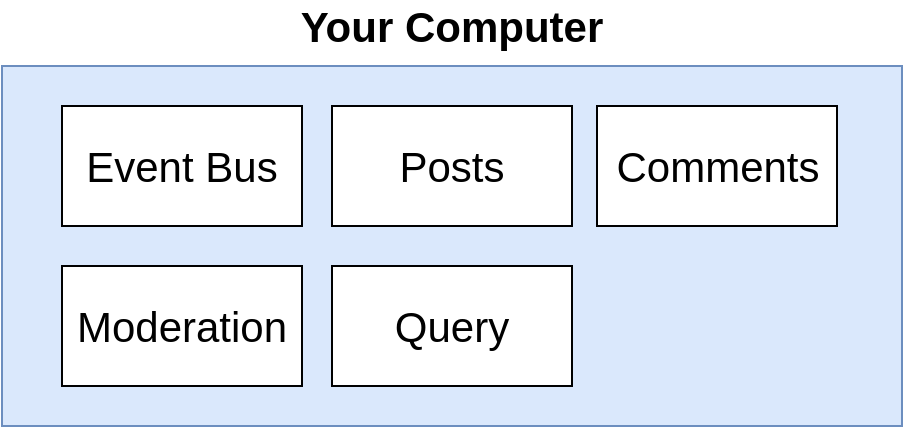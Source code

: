 <mxfile version="12.9.2" type="github" pages="9">
  <diagram id="uGPLxnoArwS2gYUfzntL" name="01 - docker">
    <mxGraphModel dx="715" dy="352" grid="1" gridSize="10" guides="1" tooltips="1" connect="1" arrows="1" fold="1" page="1" pageScale="1" pageWidth="1920" pageHeight="1200" math="0" shadow="0">
      <root>
        <mxCell id="0" />
        <mxCell id="1" parent="0" />
        <mxCell id="EtBarYNKzg1M3KnECaB2-1" value="" style="rounded=0;whiteSpace=wrap;html=1;fillColor=#dae8fc;strokeColor=#6c8ebf;" vertex="1" parent="1">
          <mxGeometry x="580" y="230" width="450" height="180" as="geometry" />
        </mxCell>
        <mxCell id="EtBarYNKzg1M3KnECaB2-2" value="Your Computer" style="text;html=1;strokeColor=none;fillColor=none;align=center;verticalAlign=middle;whiteSpace=wrap;rounded=0;fontSize=21;fontStyle=1" vertex="1" parent="1">
          <mxGeometry x="686.25" y="200" width="237.5" height="20" as="geometry" />
        </mxCell>
        <mxCell id="EtBarYNKzg1M3KnECaB2-3" value="Event Bus" style="rounded=0;whiteSpace=wrap;html=1;fontSize=21;" vertex="1" parent="1">
          <mxGeometry x="610" y="250" width="120" height="60" as="geometry" />
        </mxCell>
        <mxCell id="EtBarYNKzg1M3KnECaB2-4" value="Posts" style="rounded=0;whiteSpace=wrap;html=1;fontSize=21;" vertex="1" parent="1">
          <mxGeometry x="745" y="250" width="120" height="60" as="geometry" />
        </mxCell>
        <mxCell id="EtBarYNKzg1M3KnECaB2-5" value="Comments" style="rounded=0;whiteSpace=wrap;html=1;fontSize=21;" vertex="1" parent="1">
          <mxGeometry x="877.5" y="250" width="120" height="60" as="geometry" />
        </mxCell>
        <mxCell id="EtBarYNKzg1M3KnECaB2-6" value="Moderation" style="rounded=0;whiteSpace=wrap;html=1;fontSize=21;" vertex="1" parent="1">
          <mxGeometry x="610" y="330" width="120" height="60" as="geometry" />
        </mxCell>
        <mxCell id="EtBarYNKzg1M3KnECaB2-7" value="Query" style="rounded=0;whiteSpace=wrap;html=1;fontSize=21;" vertex="1" parent="1">
          <mxGeometry x="745" y="330" width="120" height="60" as="geometry" />
        </mxCell>
      </root>
    </mxGraphModel>
  </diagram>
  <diagram name="02 - docker" id="smsFtUfuqTUNDtthf1SI">
    <mxGraphModel dx="715" dy="352" grid="1" gridSize="10" guides="1" tooltips="1" connect="1" arrows="1" fold="1" page="1" pageScale="1" pageWidth="1920" pageHeight="1200" math="0" shadow="0">
      <root>
        <mxCell id="hqmTKlB6JWNJQ30vn8g6-0" />
        <mxCell id="hqmTKlB6JWNJQ30vn8g6-1" parent="hqmTKlB6JWNJQ30vn8g6-0" />
        <mxCell id="hqmTKlB6JWNJQ30vn8g6-2" value="" style="rounded=0;whiteSpace=wrap;html=1;fillColor=#dae8fc;strokeColor=#6c8ebf;" vertex="1" parent="hqmTKlB6JWNJQ30vn8g6-1">
          <mxGeometry x="480" y="230" width="620" height="230" as="geometry" />
        </mxCell>
        <mxCell id="hqmTKlB6JWNJQ30vn8g6-3" value="Your Computer" style="text;html=1;strokeColor=none;fillColor=none;align=center;verticalAlign=middle;whiteSpace=wrap;rounded=0;fontSize=21;fontStyle=1" vertex="1" parent="hqmTKlB6JWNJQ30vn8g6-1">
          <mxGeometry x="676.25" y="200" width="237.5" height="20" as="geometry" />
        </mxCell>
        <mxCell id="mMg-u-6giyQ29KS_-3oD-0" value="Docker Container" style="rounded=0;whiteSpace=wrap;html=1;fontSize=21;fontStyle=1;fillColor=#f5f5f5;strokeColor=#666666;fontColor=#333333;" vertex="1" parent="hqmTKlB6JWNJQ30vn8g6-1">
          <mxGeometry x="900" y="250" width="190" height="30" as="geometry" />
        </mxCell>
        <mxCell id="mMg-u-6giyQ29KS_-3oD-1" value="" style="rounded=0;whiteSpace=wrap;html=1;fontSize=21;fontStyle=1;fillColor=#f5f5f5;strokeColor=#666666;fontColor=#333333;" vertex="1" parent="hqmTKlB6JWNJQ30vn8g6-1">
          <mxGeometry x="900" y="280" width="190" height="60" as="geometry" />
        </mxCell>
        <mxCell id="hqmTKlB6JWNJQ30vn8g6-6" value="Comments" style="rounded=0;whiteSpace=wrap;html=1;fontSize=16;" vertex="1" parent="hqmTKlB6JWNJQ30vn8g6-1">
          <mxGeometry x="915" y="290" width="165" height="40" as="geometry" />
        </mxCell>
        <mxCell id="mMg-u-6giyQ29KS_-3oD-2" value="Docker Container" style="rounded=0;whiteSpace=wrap;html=1;fontSize=21;fontStyle=1;fillColor=#f5f5f5;strokeColor=#666666;fontColor=#333333;" vertex="1" parent="hqmTKlB6JWNJQ30vn8g6-1">
          <mxGeometry x="700" y="250" width="190" height="30" as="geometry" />
        </mxCell>
        <mxCell id="mMg-u-6giyQ29KS_-3oD-3" value="" style="rounded=0;whiteSpace=wrap;html=1;fontSize=21;fontStyle=1;fillColor=#f5f5f5;strokeColor=#666666;fontColor=#333333;" vertex="1" parent="hqmTKlB6JWNJQ30vn8g6-1">
          <mxGeometry x="700" y="280" width="190" height="60" as="geometry" />
        </mxCell>
        <mxCell id="mMg-u-6giyQ29KS_-3oD-4" value="Posts" style="rounded=0;whiteSpace=wrap;html=1;fontSize=16;" vertex="1" parent="hqmTKlB6JWNJQ30vn8g6-1">
          <mxGeometry x="715" y="290" width="165" height="40" as="geometry" />
        </mxCell>
        <mxCell id="mMg-u-6giyQ29KS_-3oD-5" value="Docker Container" style="rounded=0;whiteSpace=wrap;html=1;fontSize=21;fontStyle=1;fillColor=#f5f5f5;strokeColor=#666666;fontColor=#333333;" vertex="1" parent="hqmTKlB6JWNJQ30vn8g6-1">
          <mxGeometry x="496.25" y="250" width="190" height="30" as="geometry" />
        </mxCell>
        <mxCell id="mMg-u-6giyQ29KS_-3oD-6" value="" style="rounded=0;whiteSpace=wrap;html=1;fontSize=21;fontStyle=1;fillColor=#f5f5f5;strokeColor=#666666;fontColor=#333333;" vertex="1" parent="hqmTKlB6JWNJQ30vn8g6-1">
          <mxGeometry x="496.25" y="280" width="190" height="60" as="geometry" />
        </mxCell>
        <mxCell id="mMg-u-6giyQ29KS_-3oD-7" value="Event Bus" style="rounded=0;whiteSpace=wrap;html=1;fontSize=16;" vertex="1" parent="hqmTKlB6JWNJQ30vn8g6-1">
          <mxGeometry x="511.25" y="290" width="165" height="40" as="geometry" />
        </mxCell>
        <mxCell id="mMg-u-6giyQ29KS_-3oD-8" value="Docker Container" style="rounded=0;whiteSpace=wrap;html=1;fontSize=21;fontStyle=1;fillColor=#f5f5f5;strokeColor=#666666;fontColor=#333333;" vertex="1" parent="hqmTKlB6JWNJQ30vn8g6-1">
          <mxGeometry x="498.75" y="350" width="190" height="30" as="geometry" />
        </mxCell>
        <mxCell id="mMg-u-6giyQ29KS_-3oD-9" value="" style="rounded=0;whiteSpace=wrap;html=1;fontSize=21;fontStyle=1;fillColor=#f5f5f5;strokeColor=#666666;fontColor=#333333;" vertex="1" parent="hqmTKlB6JWNJQ30vn8g6-1">
          <mxGeometry x="498.75" y="380" width="190" height="60" as="geometry" />
        </mxCell>
        <mxCell id="mMg-u-6giyQ29KS_-3oD-10" value="Moderation" style="rounded=0;whiteSpace=wrap;html=1;fontSize=16;" vertex="1" parent="hqmTKlB6JWNJQ30vn8g6-1">
          <mxGeometry x="513.75" y="390" width="165" height="40" as="geometry" />
        </mxCell>
        <mxCell id="mMg-u-6giyQ29KS_-3oD-11" value="Docker Container" style="rounded=0;whiteSpace=wrap;html=1;fontSize=21;fontStyle=1;fillColor=#f5f5f5;strokeColor=#666666;fontColor=#333333;" vertex="1" parent="hqmTKlB6JWNJQ30vn8g6-1">
          <mxGeometry x="700" y="350" width="190" height="30" as="geometry" />
        </mxCell>
        <mxCell id="mMg-u-6giyQ29KS_-3oD-12" value="" style="rounded=0;whiteSpace=wrap;html=1;fontSize=21;fontStyle=1;fillColor=#f5f5f5;strokeColor=#666666;fontColor=#333333;" vertex="1" parent="hqmTKlB6JWNJQ30vn8g6-1">
          <mxGeometry x="700" y="380" width="190" height="60" as="geometry" />
        </mxCell>
        <mxCell id="mMg-u-6giyQ29KS_-3oD-13" value="Query" style="rounded=0;whiteSpace=wrap;html=1;fontSize=16;" vertex="1" parent="hqmTKlB6JWNJQ30vn8g6-1">
          <mxGeometry x="715" y="390" width="165" height="40" as="geometry" />
        </mxCell>
      </root>
    </mxGraphModel>
  </diagram>
  <diagram id="TGHfrpB0ibEGRLgQGmbZ" name="03 - why">
    <mxGraphModel dx="858" dy="422" grid="1" gridSize="10" guides="1" tooltips="1" connect="1" arrows="1" fold="1" page="1" pageScale="1" pageWidth="1920" pageHeight="1200" math="0" shadow="0">
      <root>
        <mxCell id="OMzkanlq8Y191vcATbM0-0" />
        <mxCell id="OMzkanlq8Y191vcATbM0-1" parent="OMzkanlq8Y191vcATbM0-0" />
        <mxCell id="OMzkanlq8Y191vcATbM0-2" value="Wait...Why Docker?" style="text;html=1;strokeColor=none;fillColor=none;align=center;verticalAlign=middle;whiteSpace=wrap;rounded=0;fontSize=25;fontStyle=1" vertex="1" parent="OMzkanlq8Y191vcATbM0-1">
          <mxGeometry x="657.5" y="190" width="330" height="20" as="geometry" />
        </mxCell>
        <mxCell id="OMzkanlq8Y191vcATbM0-3" value="Many times easier to deploy" style="rounded=0;whiteSpace=wrap;html=1;fontSize=18;" vertex="1" parent="OMzkanlq8Y191vcATbM0-1">
          <mxGeometry x="505" y="220" width="635" height="50" as="geometry" />
        </mxCell>
        <mxCell id="OMzkanlq8Y191vcATbM0-4" value="Allows us to use Kubernetes, which is a life-saver with microservices" style="rounded=0;whiteSpace=wrap;html=1;fontSize=18;" vertex="1" parent="OMzkanlq8Y191vcATbM0-1">
          <mxGeometry x="505" y="400" width="635" height="50" as="geometry" />
        </mxCell>
        <mxCell id="OMzkanlq8Y191vcATbM0-5" value="Solves a ton of cross-platform (windows vs macos vs linux) issues" style="rounded=0;whiteSpace=wrap;html=1;fontSize=18;" vertex="1" parent="OMzkanlq8Y191vcATbM0-1">
          <mxGeometry x="505" y="340" width="635" height="50" as="geometry" />
        </mxCell>
        <mxCell id="OMzkanlq8Y191vcATbM0-6" value="Super easy to scale" style="rounded=0;whiteSpace=wrap;html=1;fontSize=18;" vertex="1" parent="OMzkanlq8Y191vcATbM0-1">
          <mxGeometry x="505" y="280" width="635" height="50" as="geometry" />
        </mxCell>
        <mxCell id="kGUeqkLpHL_VvSy9vvvt-0" value="There are many blog posts online to tell you &lt;i&gt;why&lt;/i&gt;&amp;nbsp;to use Docker" style="rounded=0;whiteSpace=wrap;html=1;fontSize=18;" vertex="1" parent="OMzkanlq8Y191vcATbM0-1">
          <mxGeometry x="505" y="460" width="635" height="50" as="geometry" />
        </mxCell>
      </root>
    </mxGraphModel>
  </diagram>
  <diagram id="YVCAH3EXZc3DehuYH1u1" name="04 - note">
    <mxGraphModel dx="715" dy="352" grid="1" gridSize="10" guides="1" tooltips="1" connect="1" arrows="1" fold="1" page="1" pageScale="1" pageWidth="1920" pageHeight="1200" math="0" shadow="0">
      <root>
        <mxCell id="TNOyOTzoj3xBKnb3hx0Y-0" />
        <mxCell id="TNOyOTzoj3xBKnb3hx0Y-1" parent="TNOyOTzoj3xBKnb3hx0Y-0" />
        <mxCell id="TNOyOTzoj3xBKnb3hx0Y-4" style="edgeStyle=orthogonalEdgeStyle;rounded=0;orthogonalLoop=1;jettySize=auto;html=1;exitX=0.5;exitY=1;exitDx=0;exitDy=0;fontSize=18;" edge="1" parent="TNOyOTzoj3xBKnb3hx0Y-1" source="TNOyOTzoj3xBKnb3hx0Y-2" target="TNOyOTzoj3xBKnb3hx0Y-3">
          <mxGeometry relative="1" as="geometry" />
        </mxCell>
        <mxCell id="TNOyOTzoj3xBKnb3hx0Y-2" value="Don&#39;t know anything about Docker?" style="rounded=0;whiteSpace=wrap;html=1;fontSize=18;fillColor=#dae8fc;strokeColor=#6c8ebf;" vertex="1" parent="TNOyOTzoj3xBKnb3hx0Y-1">
          <mxGeometry x="500" y="260" width="480" height="70" as="geometry" />
        </mxCell>
        <mxCell id="TNOyOTzoj3xBKnb3hx0Y-3" value="&lt;b&gt;No problem.&lt;/b&gt;&amp;nbsp;I&#39;ll teach you everything you need to know in the next few videos" style="rounded=0;whiteSpace=wrap;html=1;fontSize=18;fillColor=#dae8fc;strokeColor=#6c8ebf;" vertex="1" parent="TNOyOTzoj3xBKnb3hx0Y-1">
          <mxGeometry x="500" y="400" width="480" height="70" as="geometry" />
        </mxCell>
      </root>
    </mxGraphModel>
  </diagram>
  <diagram id="qyS1feOC31snvhINkP1r" name="05 - docker install">
    <mxGraphModel dx="910" dy="448" grid="1" gridSize="10" guides="1" tooltips="1" connect="1" arrows="1" fold="1" page="1" pageScale="1" pageWidth="1920" pageHeight="1200" math="0" shadow="0">
      <root>
        <mxCell id="KJKDTf_cdocpbnQFgO9C-0" />
        <mxCell id="KJKDTf_cdocpbnQFgO9C-1" parent="KJKDTf_cdocpbnQFgO9C-0" />
        <mxCell id="KJKDTf_cdocpbnQFgO9C-2" value="MacOS install directions are in this video" style="rounded=0;whiteSpace=wrap;html=1;fontSize=22;fillColor=#dae8fc;strokeColor=#6c8ebf;" vertex="1" parent="KJKDTf_cdocpbnQFgO9C-1">
          <mxGeometry x="630" y="240" width="510" height="70" as="geometry" />
        </mxCell>
        <mxCell id="KJKDTf_cdocpbnQFgO9C-3" value="Skip to next video for Windows install" style="rounded=0;whiteSpace=wrap;html=1;fontSize=22;fillColor=#dae8fc;strokeColor=#6c8ebf;" vertex="1" parent="KJKDTf_cdocpbnQFgO9C-1">
          <mxGeometry x="630" y="330" width="510" height="70" as="geometry" />
        </mxCell>
        <mxCell id="KJKDTf_cdocpbnQFgO9C-4" value="Skip to video after that for Linux" style="rounded=0;whiteSpace=wrap;html=1;fontSize=22;fillColor=#dae8fc;strokeColor=#6c8ebf;" vertex="1" parent="KJKDTf_cdocpbnQFgO9C-1">
          <mxGeometry x="630" y="420" width="510" height="70" as="geometry" />
        </mxCell>
        <mxCell id="KJKDTf_cdocpbnQFgO9C-5" value="Docker Installation" style="text;html=1;strokeColor=none;fillColor=none;align=center;verticalAlign=middle;whiteSpace=wrap;rounded=0;fontSize=24;fontStyle=1" vertex="1" parent="KJKDTf_cdocpbnQFgO9C-1">
          <mxGeometry x="741.25" y="210" width="287.5" height="20" as="geometry" />
        </mxCell>
        <mxCell id="hj_j8YEygMo7I129jTt3-0" value="Already have Docker installed?&amp;nbsp; Skip ahead." style="rounded=0;whiteSpace=wrap;html=1;fontSize=22;fillColor=#f8cecc;strokeColor=#b85450;" vertex="1" parent="KJKDTf_cdocpbnQFgO9C-1">
          <mxGeometry x="630" y="510" width="510" height="70" as="geometry" />
        </mxCell>
      </root>
    </mxGraphModel>
  </diagram>
  <diagram id="w4jzeCYLtYfrU5uUXXNx" name="06 - mac">
    <mxGraphModel dx="858" dy="422" grid="1" gridSize="10" guides="1" tooltips="1" connect="1" arrows="1" fold="1" page="1" pageScale="1" pageWidth="1920" pageHeight="1200" math="0" shadow="0">
      <root>
        <mxCell id="73_G9qTz32_9E8lm3elG-0" />
        <mxCell id="73_G9qTz32_9E8lm3elG-1" parent="73_G9qTz32_9E8lm3elG-0" />
        <mxCell id="Ew5toJUmcR54626KEnT8-0" style="edgeStyle=orthogonalEdgeStyle;rounded=0;orthogonalLoop=1;jettySize=auto;html=1;exitX=1;exitY=0.5;exitDx=0;exitDy=0;fontSize=27;" edge="1" parent="73_G9qTz32_9E8lm3elG-1" source="73_G9qTz32_9E8lm3elG-2">
          <mxGeometry relative="1" as="geometry">
            <mxPoint x="1190" y="284.857" as="targetPoint" />
          </mxGeometry>
        </mxCell>
        <mxCell id="73_G9qTz32_9E8lm3elG-2" value="Create a Docker Hub account&lt;br&gt;" style="rounded=0;whiteSpace=wrap;html=1;fontSize=24;fillColor=#dae8fc;strokeColor=#6c8ebf;" vertex="1" parent="73_G9qTz32_9E8lm3elG-1">
          <mxGeometry x="570" y="250" width="550" height="70" as="geometry" />
        </mxCell>
        <mxCell id="73_G9qTz32_9E8lm3elG-3" value="MacOS Install Steps" style="text;html=1;strokeColor=none;fillColor=none;align=center;verticalAlign=middle;whiteSpace=wrap;rounded=0;fontSize=27;fontStyle=1" vertex="1" parent="73_G9qTz32_9E8lm3elG-1">
          <mxGeometry x="697.5" y="220" width="295" height="20" as="geometry" />
        </mxCell>
        <mxCell id="Ew5toJUmcR54626KEnT8-4" value="" style="edgeStyle=orthogonalEdgeStyle;rounded=0;orthogonalLoop=1;jettySize=auto;html=1;fontSize=27;" edge="1" parent="73_G9qTz32_9E8lm3elG-1" source="73_G9qTz32_9E8lm3elG-4" target="Ew5toJUmcR54626KEnT8-3">
          <mxGeometry relative="1" as="geometry" />
        </mxCell>
        <mxCell id="73_G9qTz32_9E8lm3elG-4" value="Install Docker For Mac" style="rounded=0;whiteSpace=wrap;html=1;fontSize=24;fillColor=#dae8fc;strokeColor=#6c8ebf;" vertex="1" parent="73_G9qTz32_9E8lm3elG-1">
          <mxGeometry x="570" y="330" width="550" height="70" as="geometry" />
        </mxCell>
        <mxCell id="73_G9qTz32_9E8lm3elG-5" value="Log into Docker Hub account through Docker For Mac" style="rounded=0;whiteSpace=wrap;html=1;fontSize=24;fillColor=#dae8fc;strokeColor=#6c8ebf;" vertex="1" parent="73_G9qTz32_9E8lm3elG-1">
          <mxGeometry x="570" y="410" width="550" height="70" as="geometry" />
        </mxCell>
        <mxCell id="Ew5toJUmcR54626KEnT8-1" value="&lt;i&gt;hub.docker.com&lt;/i&gt;" style="rounded=0;whiteSpace=wrap;html=1;fontSize=24;fillColor=#dae8fc;strokeColor=#6c8ebf;" vertex="1" parent="73_G9qTz32_9E8lm3elG-1">
          <mxGeometry x="1190" y="250" width="450" height="70" as="geometry" />
        </mxCell>
        <mxCell id="Ew5toJUmcR54626KEnT8-3" value="docker.com/products/docker-desktop" style="rounded=0;whiteSpace=wrap;html=1;fontSize=24;fillColor=#dae8fc;strokeColor=#6c8ebf;fontStyle=2" vertex="1" parent="73_G9qTz32_9E8lm3elG-1">
          <mxGeometry x="1190" y="330" width="450" height="70" as="geometry" />
        </mxCell>
      </root>
    </mxGraphModel>
  </diagram>
  <diagram id="M8j3uUUsm0DaBdc06Vrw" name="10 - ic">
    <mxGraphModel dx="715" dy="352" grid="1" gridSize="10" guides="1" tooltips="1" connect="1" arrows="1" fold="1" page="1" pageScale="1" pageWidth="1920" pageHeight="1200" math="0" shadow="0">
      <root>
        <mxCell id="A27rKTNN8p0hFtHscR5g-0" />
        <mxCell id="A27rKTNN8p0hFtHscR5g-1" parent="A27rKTNN8p0hFtHscR5g-0" />
        <mxCell id="GPGRc3cqtqzh2XopeF0q-8" style="edgeStyle=orthogonalEdgeStyle;rounded=0;orthogonalLoop=1;jettySize=auto;html=1;exitX=1;exitY=0.5;exitDx=0;exitDy=0;fontSize=22;" edge="1" parent="A27rKTNN8p0hFtHscR5g-1" source="GPGRc3cqtqzh2XopeF0q-1" target="GPGRc3cqtqzh2XopeF0q-7">
          <mxGeometry relative="1" as="geometry" />
        </mxCell>
        <mxCell id="GPGRc3cqtqzh2XopeF0q-1" value="Image" style="rounded=0;whiteSpace=wrap;html=1;fontSize=22;fontStyle=1" vertex="1" parent="A27rKTNN8p0hFtHscR5g-1">
          <mxGeometry x="730" y="350" width="120" height="60" as="geometry" />
        </mxCell>
        <mxCell id="GPGRc3cqtqzh2XopeF0q-6" style="edgeStyle=orthogonalEdgeStyle;rounded=0;orthogonalLoop=1;jettySize=auto;html=1;exitX=1;exitY=0.5;exitDx=0;exitDy=0;fontSize=22;" edge="1" parent="A27rKTNN8p0hFtHscR5g-1" source="GPGRc3cqtqzh2XopeF0q-4" target="GPGRc3cqtqzh2XopeF0q-5">
          <mxGeometry relative="1" as="geometry" />
        </mxCell>
        <mxCell id="GPGRc3cqtqzh2XopeF0q-4" value="Container" style="rounded=0;whiteSpace=wrap;html=1;fontSize=22;fontStyle=1" vertex="1" parent="A27rKTNN8p0hFtHscR5g-1">
          <mxGeometry x="730" y="260" width="120" height="60" as="geometry" />
        </mxCell>
        <mxCell id="GPGRc3cqtqzh2XopeF0q-5" value="&lt;i&gt;Like &lt;/i&gt;an isolated computer running on your machine" style="rounded=0;whiteSpace=wrap;html=1;fontSize=22;" vertex="1" parent="A27rKTNN8p0hFtHscR5g-1">
          <mxGeometry x="880" y="260" width="430" height="60" as="geometry" />
        </mxCell>
        <mxCell id="GPGRc3cqtqzh2XopeF0q-7" value="Blueprint for a container" style="rounded=0;whiteSpace=wrap;html=1;fontSize=22;" vertex="1" parent="A27rKTNN8p0hFtHscR5g-1">
          <mxGeometry x="880" y="350" width="430" height="60" as="geometry" />
        </mxCell>
      </root>
    </mxGraphModel>
  </diagram>
  <diagram id="gDD9XZ_M6QW9jDlxZPM_" name="08 - docker">
    <mxGraphModel dx="1036" dy="510" grid="1" gridSize="10" guides="1" tooltips="1" connect="1" arrows="1" fold="1" page="1" pageScale="1" pageWidth="1920" pageHeight="1200" math="0" shadow="0">
      <root>
        <mxCell id="yxXRN-H7yoIBGOv3e-nw-0" />
        <mxCell id="yxXRN-H7yoIBGOv3e-nw-1" parent="yxXRN-H7yoIBGOv3e-nw-0" />
        <mxCell id="yxXRN-H7yoIBGOv3e-nw-4" value="" style="rounded=0;whiteSpace=wrap;html=1;fontSize=27;fillColor=#f5f5f5;strokeColor=#666666;fontColor=#333333;" vertex="1" parent="yxXRN-H7yoIBGOv3e-nw-1">
          <mxGeometry x="330" y="300" width="960" height="420" as="geometry" />
        </mxCell>
        <mxCell id="yxXRN-H7yoIBGOv3e-nw-6" value="" style="rounded=0;whiteSpace=wrap;html=1;fontSize=27;fontStyle=1;" vertex="1" parent="yxXRN-H7yoIBGOv3e-nw-1">
          <mxGeometry x="780" y="385" width="480" height="310" as="geometry" />
        </mxCell>
        <mxCell id="yxXRN-H7yoIBGOv3e-nw-8" style="edgeStyle=orthogonalEdgeStyle;rounded=0;orthogonalLoop=1;jettySize=auto;html=1;exitX=1;exitY=0.5;exitDx=0;exitDy=0;fontSize=33;" edge="1" parent="yxXRN-H7yoIBGOv3e-nw-1" source="yxXRN-H7yoIBGOv3e-nw-2" target="yxXRN-H7yoIBGOv3e-nw-3">
          <mxGeometry relative="1" as="geometry" />
        </mxCell>
        <mxCell id="yxXRN-H7yoIBGOv3e-nw-2" value="Docker Client" style="rounded=0;whiteSpace=wrap;html=1;fontSize=27;fontStyle=1;fillColor=#dae8fc;strokeColor=#6c8ebf;" vertex="1" parent="yxXRN-H7yoIBGOv3e-nw-1">
          <mxGeometry x="380" y="520" width="290" height="110" as="geometry" />
        </mxCell>
        <mxCell id="yxXRN-H7yoIBGOv3e-nw-3" value="Docker Daemon" style="rounded=0;whiteSpace=wrap;html=1;fontSize=27;fontStyle=1;fillColor=#dae8fc;strokeColor=#6c8ebf;" vertex="1" parent="yxXRN-H7yoIBGOv3e-nw-1">
          <mxGeometry x="875" y="520" width="290" height="110" as="geometry" />
        </mxCell>
        <mxCell id="yxXRN-H7yoIBGOv3e-nw-5" value="Your Computer" style="text;html=1;strokeColor=none;fillColor=none;align=center;verticalAlign=middle;whiteSpace=wrap;rounded=0;fontSize=33;fontStyle=1" vertex="1" parent="yxXRN-H7yoIBGOv3e-nw-1">
          <mxGeometry x="660" y="310" width="300" height="70" as="geometry" />
        </mxCell>
        <mxCell id="yxXRN-H7yoIBGOv3e-nw-7" value="Virtual Machine Running Linux" style="text;html=1;strokeColor=none;fillColor=none;align=center;verticalAlign=middle;whiteSpace=wrap;rounded=0;fontSize=33;fontStyle=1" vertex="1" parent="yxXRN-H7yoIBGOv3e-nw-1">
          <mxGeometry x="870" y="400" width="300" height="70" as="geometry" />
        </mxCell>
      </root>
    </mxGraphModel>
  </diagram>
  <diagram name="09 - docker" id="NqR_r4z85vwJLUmDZqDb">
    <mxGraphModel dx="1155" dy="568" grid="1" gridSize="10" guides="1" tooltips="1" connect="1" arrows="1" fold="1" page="1" pageScale="1" pageWidth="1920" pageHeight="1200" math="0" shadow="0">
      <root>
        <mxCell id="PONJvY7SQaLr81d_Gsmx-0" />
        <mxCell id="PONJvY7SQaLr81d_Gsmx-1" parent="PONJvY7SQaLr81d_Gsmx-0" />
        <mxCell id="PONJvY7SQaLr81d_Gsmx-2" value="" style="rounded=0;whiteSpace=wrap;html=1;fontSize=27;fillColor=#f5f5f5;strokeColor=#666666;fontColor=#333333;" vertex="1" parent="PONJvY7SQaLr81d_Gsmx-1">
          <mxGeometry x="330" y="300" width="960" height="420" as="geometry" />
        </mxCell>
        <mxCell id="PONJvY7SQaLr81d_Gsmx-3" value="" style="rounded=0;whiteSpace=wrap;html=1;fontSize=27;fontStyle=1;" vertex="1" parent="PONJvY7SQaLr81d_Gsmx-1">
          <mxGeometry x="780" y="385" width="480" height="310" as="geometry" />
        </mxCell>
        <mxCell id="PONJvY7SQaLr81d_Gsmx-4" style="edgeStyle=orthogonalEdgeStyle;rounded=0;orthogonalLoop=1;jettySize=auto;html=1;exitX=1;exitY=0.5;exitDx=0;exitDy=0;fontSize=33;" edge="1" parent="PONJvY7SQaLr81d_Gsmx-1" source="PONJvY7SQaLr81d_Gsmx-5" target="PONJvY7SQaLr81d_Gsmx-6">
          <mxGeometry relative="1" as="geometry" />
        </mxCell>
        <mxCell id="PONJvY7SQaLr81d_Gsmx-5" value="Docker Client" style="rounded=0;whiteSpace=wrap;html=1;fontSize=27;fontStyle=1;fillColor=#dae8fc;strokeColor=#6c8ebf;" vertex="1" parent="PONJvY7SQaLr81d_Gsmx-1">
          <mxGeometry x="380" y="520" width="290" height="110" as="geometry" />
        </mxCell>
        <mxCell id="PONJvY7SQaLr81d_Gsmx-6" value="Docker Daemon" style="rounded=0;whiteSpace=wrap;html=1;fontSize=27;fontStyle=1;fillColor=#dae8fc;strokeColor=#6c8ebf;" vertex="1" parent="PONJvY7SQaLr81d_Gsmx-1">
          <mxGeometry x="875" y="520" width="290" height="110" as="geometry" />
        </mxCell>
        <mxCell id="PONJvY7SQaLr81d_Gsmx-7" value="Your Computer" style="text;html=1;strokeColor=none;fillColor=none;align=center;verticalAlign=middle;whiteSpace=wrap;rounded=0;fontSize=33;fontStyle=1" vertex="1" parent="PONJvY7SQaLr81d_Gsmx-1">
          <mxGeometry x="660" y="310" width="300" height="70" as="geometry" />
        </mxCell>
        <mxCell id="PONJvY7SQaLr81d_Gsmx-8" value="Virtual Machine Running Linux" style="text;html=1;strokeColor=none;fillColor=none;align=center;verticalAlign=middle;whiteSpace=wrap;rounded=0;fontSize=33;fontStyle=1" vertex="1" parent="PONJvY7SQaLr81d_Gsmx-1">
          <mxGeometry x="870" y="400" width="300" height="70" as="geometry" />
        </mxCell>
        <mxCell id="PONJvY7SQaLr81d_Gsmx-9" value="" style="shape=curlyBracket;whiteSpace=wrap;html=1;rounded=1;fontSize=33;rotation=-90;" vertex="1" parent="PONJvY7SQaLr81d_Gsmx-1">
          <mxGeometry x="512.5" y="507.5" width="25" height="290" as="geometry" />
        </mxCell>
        <mxCell id="PONJvY7SQaLr81d_Gsmx-10" value="Relays commands" style="text;html=1;strokeColor=none;fillColor=none;align=center;verticalAlign=middle;whiteSpace=wrap;rounded=0;fontSize=22;fontStyle=2" vertex="1" parent="PONJvY7SQaLr81d_Gsmx-1">
          <mxGeometry x="382.5" y="670" width="285" height="20" as="geometry" />
        </mxCell>
        <mxCell id="PONJvY7SQaLr81d_Gsmx-11" value="" style="shape=curlyBracket;whiteSpace=wrap;html=1;rounded=1;fontSize=33;rotation=-90;" vertex="1" parent="PONJvY7SQaLr81d_Gsmx-1">
          <mxGeometry x="1007.5" y="507.5" width="25" height="290" as="geometry" />
        </mxCell>
        <mxCell id="PONJvY7SQaLr81d_Gsmx-12" value="Does all the heavy lifting" style="text;html=1;strokeColor=none;fillColor=none;align=center;verticalAlign=middle;whiteSpace=wrap;rounded=0;fontSize=22;fontStyle=2" vertex="1" parent="PONJvY7SQaLr81d_Gsmx-1">
          <mxGeometry x="877.5" y="670" width="285" height="20" as="geometry" />
        </mxCell>
      </root>
    </mxGraphModel>
  </diagram>
</mxfile>
